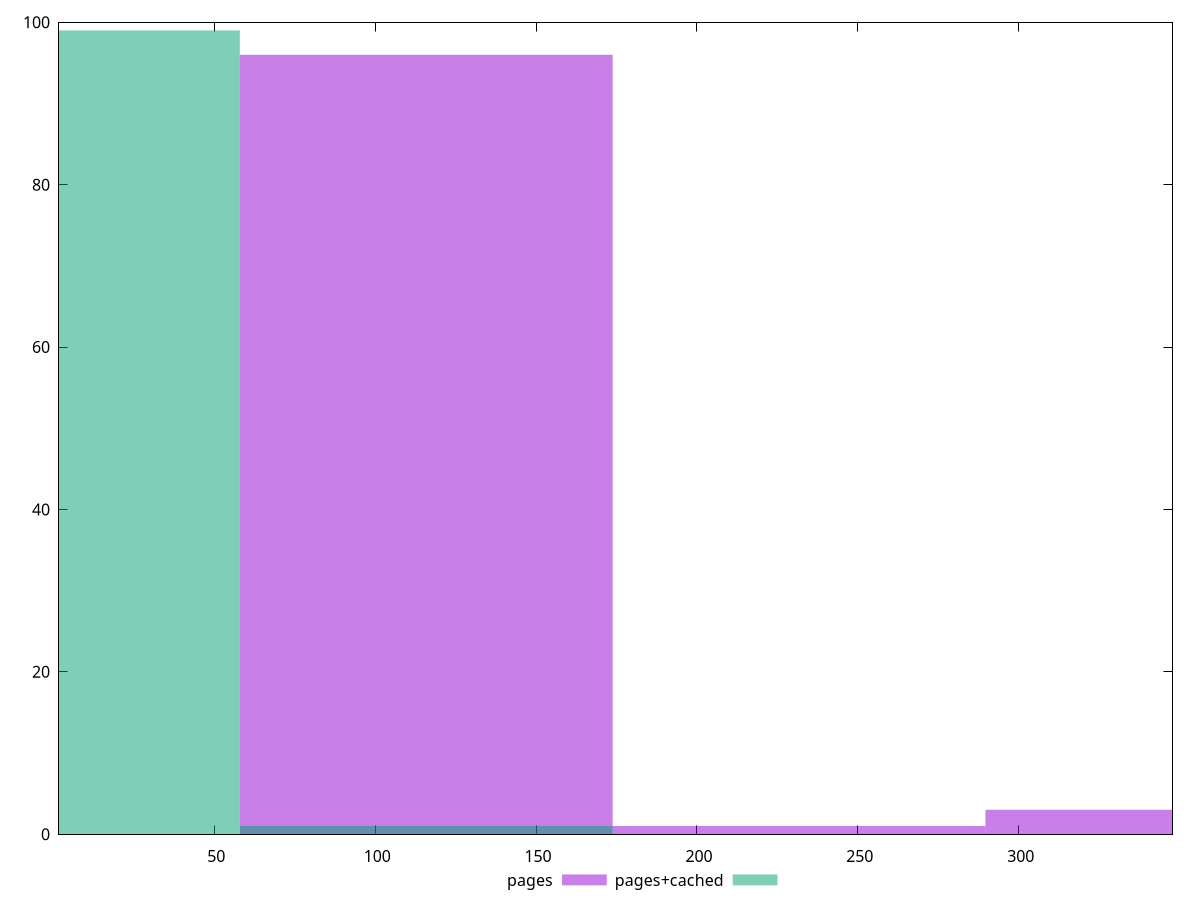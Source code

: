 reset

$pages <<EOF
115.86196855975169 96
347.58590567925506 3
231.72393711950338 1
EOF

$pagesCached <<EOF
115.86196855975169 1
0 99
EOF

set key outside below
set boxwidth 115.86196855975169
set xrange [1.7269999999999999:347.78200000000004]
set yrange [0:100]
set trange [0:100]
set style fill transparent solid 0.5 noborder
set terminal svg size 640, 500 enhanced background rgb 'white'
set output "report_00018_2021-02-10T15-25-16.877Z/server-response-time/comparison/histogram/0_vs_1.svg"

plot $pages title "pages" with boxes, \
     $pagesCached title "pages+cached" with boxes

reset
